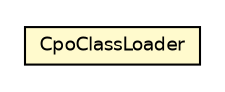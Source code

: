 #!/usr/local/bin/dot
#
# Class diagram 
# Generated by UmlGraph version 4.6 (http://www.spinellis.gr/sw/umlgraph)
#

digraph G {
	edge [fontname="Helvetica",fontsize=10,labelfontname="Helvetica",labelfontsize=10];
	node [fontname="Helvetica",fontsize=10,shape=plaintext];
	// org.synchronoss.cpo.helper.CpoClassLoader
	c16790 [label=<<table border="0" cellborder="1" cellspacing="0" cellpadding="2" port="p" bgcolor="lemonChiffon" href="./CpoClassLoader.html">
		<tr><td><table border="0" cellspacing="0" cellpadding="1">
			<tr><td> CpoClassLoader </td></tr>
		</table></td></tr>
		</table>>, fontname="Helvetica", fontcolor="black", fontsize=9.0];
}

